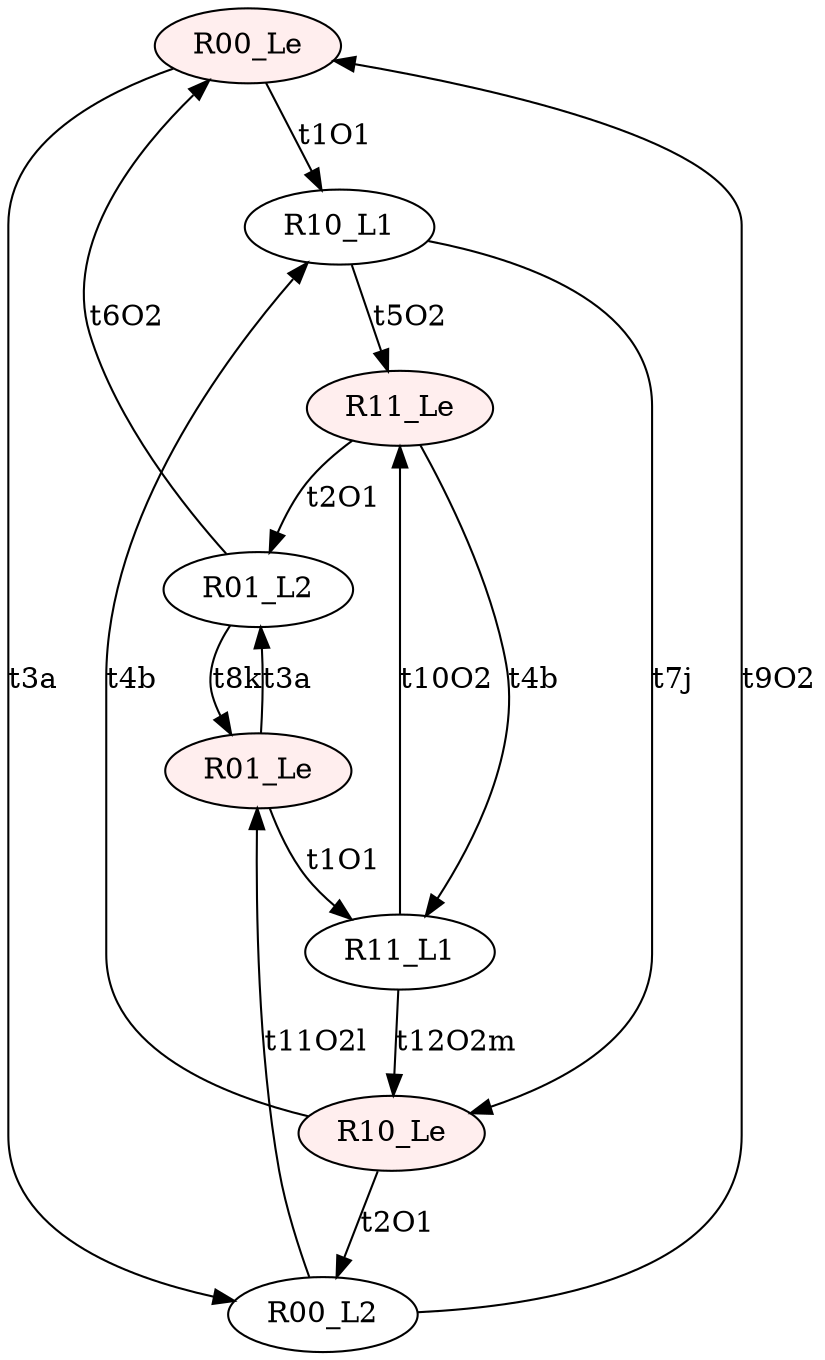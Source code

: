 digraph "SCinput/s2" {
node [style=filled fillcolor="#FFEEEE"]; R00_Le ;
node [fillcolor="#FFFFFF"]; R10_L1 ;
node [style=filled fillcolor="#FFEEEE"]; R11_Le ;
node [fillcolor="#FFFFFF"]; R01_L2 ;
node [style=filled fillcolor="#FFEEEE"]; R01_Le ;
node [fillcolor="#FFFFFF"]; R11_L1 ;
node [style=filled fillcolor="#FFEEEE"]; R10_Le ;
node [fillcolor="#FFFFFF"]; R00_L2 ;
R00_Le -> R00_L2 [label=t3a]
R00_Le -> R10_L1 [label=t1O1]
R10_L1 -> R10_Le [label=t7j]
R10_L1 -> R11_Le [label=t5O2]
R11_Le -> R11_L1 [label=t4b]
R11_Le -> R01_L2 [label=t2O1]
R01_L2 -> R01_Le [label=t8k]
R01_L2 -> R00_Le [label=t6O2]
R01_Le -> R01_L2 [label=t3a]
R01_Le -> R11_L1 [label=t1O1]
R11_L1 -> R10_Le [label=t12O2m]
R11_L1 -> R11_Le [label=t10O2]
R10_Le -> R10_L1 [label=t4b]
R10_Le -> R00_L2 [label=t2O1]
R00_L2 -> R01_Le [label=t11O2l]
R00_L2 -> R00_Le [label=t9O2]
}